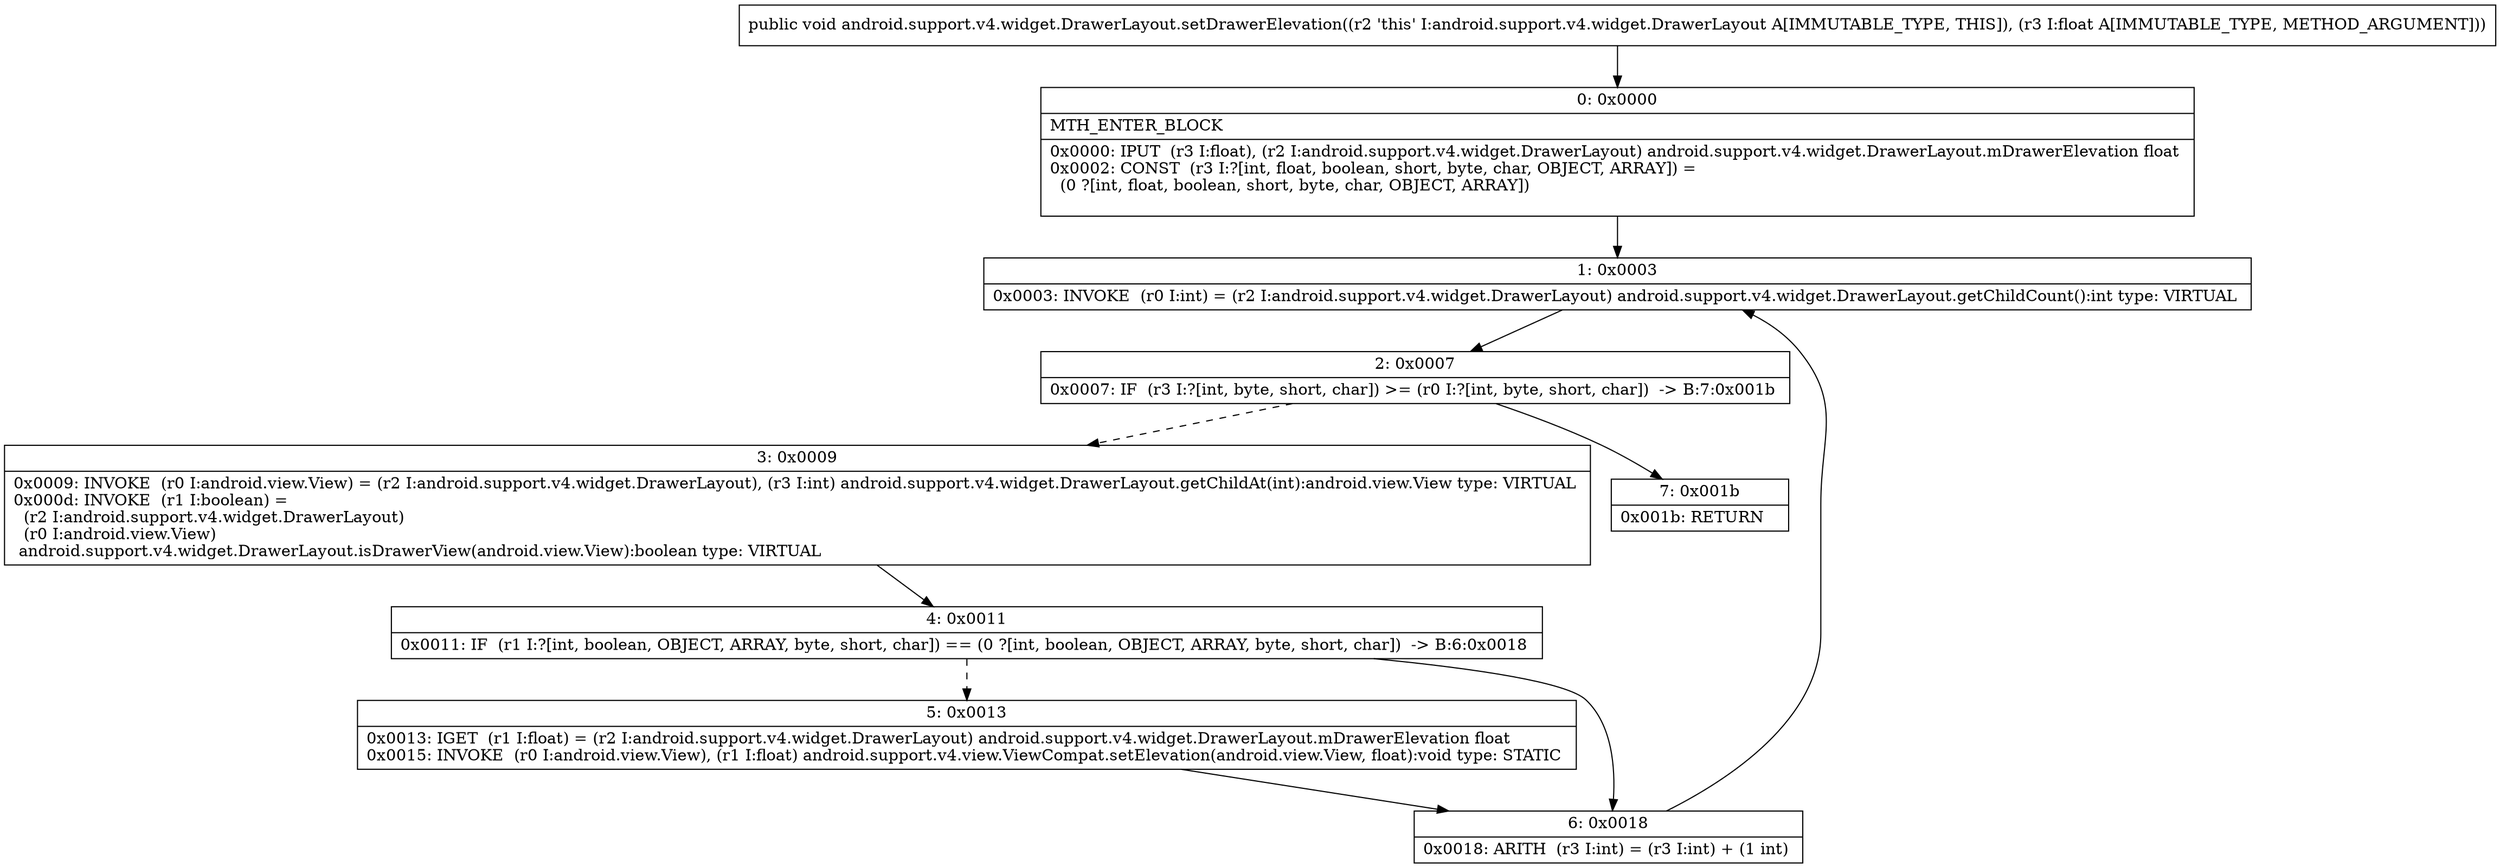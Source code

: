 digraph "CFG forandroid.support.v4.widget.DrawerLayout.setDrawerElevation(F)V" {
Node_0 [shape=record,label="{0\:\ 0x0000|MTH_ENTER_BLOCK\l|0x0000: IPUT  (r3 I:float), (r2 I:android.support.v4.widget.DrawerLayout) android.support.v4.widget.DrawerLayout.mDrawerElevation float \l0x0002: CONST  (r3 I:?[int, float, boolean, short, byte, char, OBJECT, ARRAY]) = \l  (0 ?[int, float, boolean, short, byte, char, OBJECT, ARRAY])\l \l}"];
Node_1 [shape=record,label="{1\:\ 0x0003|0x0003: INVOKE  (r0 I:int) = (r2 I:android.support.v4.widget.DrawerLayout) android.support.v4.widget.DrawerLayout.getChildCount():int type: VIRTUAL \l}"];
Node_2 [shape=record,label="{2\:\ 0x0007|0x0007: IF  (r3 I:?[int, byte, short, char]) \>= (r0 I:?[int, byte, short, char])  \-\> B:7:0x001b \l}"];
Node_3 [shape=record,label="{3\:\ 0x0009|0x0009: INVOKE  (r0 I:android.view.View) = (r2 I:android.support.v4.widget.DrawerLayout), (r3 I:int) android.support.v4.widget.DrawerLayout.getChildAt(int):android.view.View type: VIRTUAL \l0x000d: INVOKE  (r1 I:boolean) = \l  (r2 I:android.support.v4.widget.DrawerLayout)\l  (r0 I:android.view.View)\l android.support.v4.widget.DrawerLayout.isDrawerView(android.view.View):boolean type: VIRTUAL \l}"];
Node_4 [shape=record,label="{4\:\ 0x0011|0x0011: IF  (r1 I:?[int, boolean, OBJECT, ARRAY, byte, short, char]) == (0 ?[int, boolean, OBJECT, ARRAY, byte, short, char])  \-\> B:6:0x0018 \l}"];
Node_5 [shape=record,label="{5\:\ 0x0013|0x0013: IGET  (r1 I:float) = (r2 I:android.support.v4.widget.DrawerLayout) android.support.v4.widget.DrawerLayout.mDrawerElevation float \l0x0015: INVOKE  (r0 I:android.view.View), (r1 I:float) android.support.v4.view.ViewCompat.setElevation(android.view.View, float):void type: STATIC \l}"];
Node_6 [shape=record,label="{6\:\ 0x0018|0x0018: ARITH  (r3 I:int) = (r3 I:int) + (1 int) \l}"];
Node_7 [shape=record,label="{7\:\ 0x001b|0x001b: RETURN   \l}"];
MethodNode[shape=record,label="{public void android.support.v4.widget.DrawerLayout.setDrawerElevation((r2 'this' I:android.support.v4.widget.DrawerLayout A[IMMUTABLE_TYPE, THIS]), (r3 I:float A[IMMUTABLE_TYPE, METHOD_ARGUMENT])) }"];
MethodNode -> Node_0;
Node_0 -> Node_1;
Node_1 -> Node_2;
Node_2 -> Node_3[style=dashed];
Node_2 -> Node_7;
Node_3 -> Node_4;
Node_4 -> Node_5[style=dashed];
Node_4 -> Node_6;
Node_5 -> Node_6;
Node_6 -> Node_1;
}

